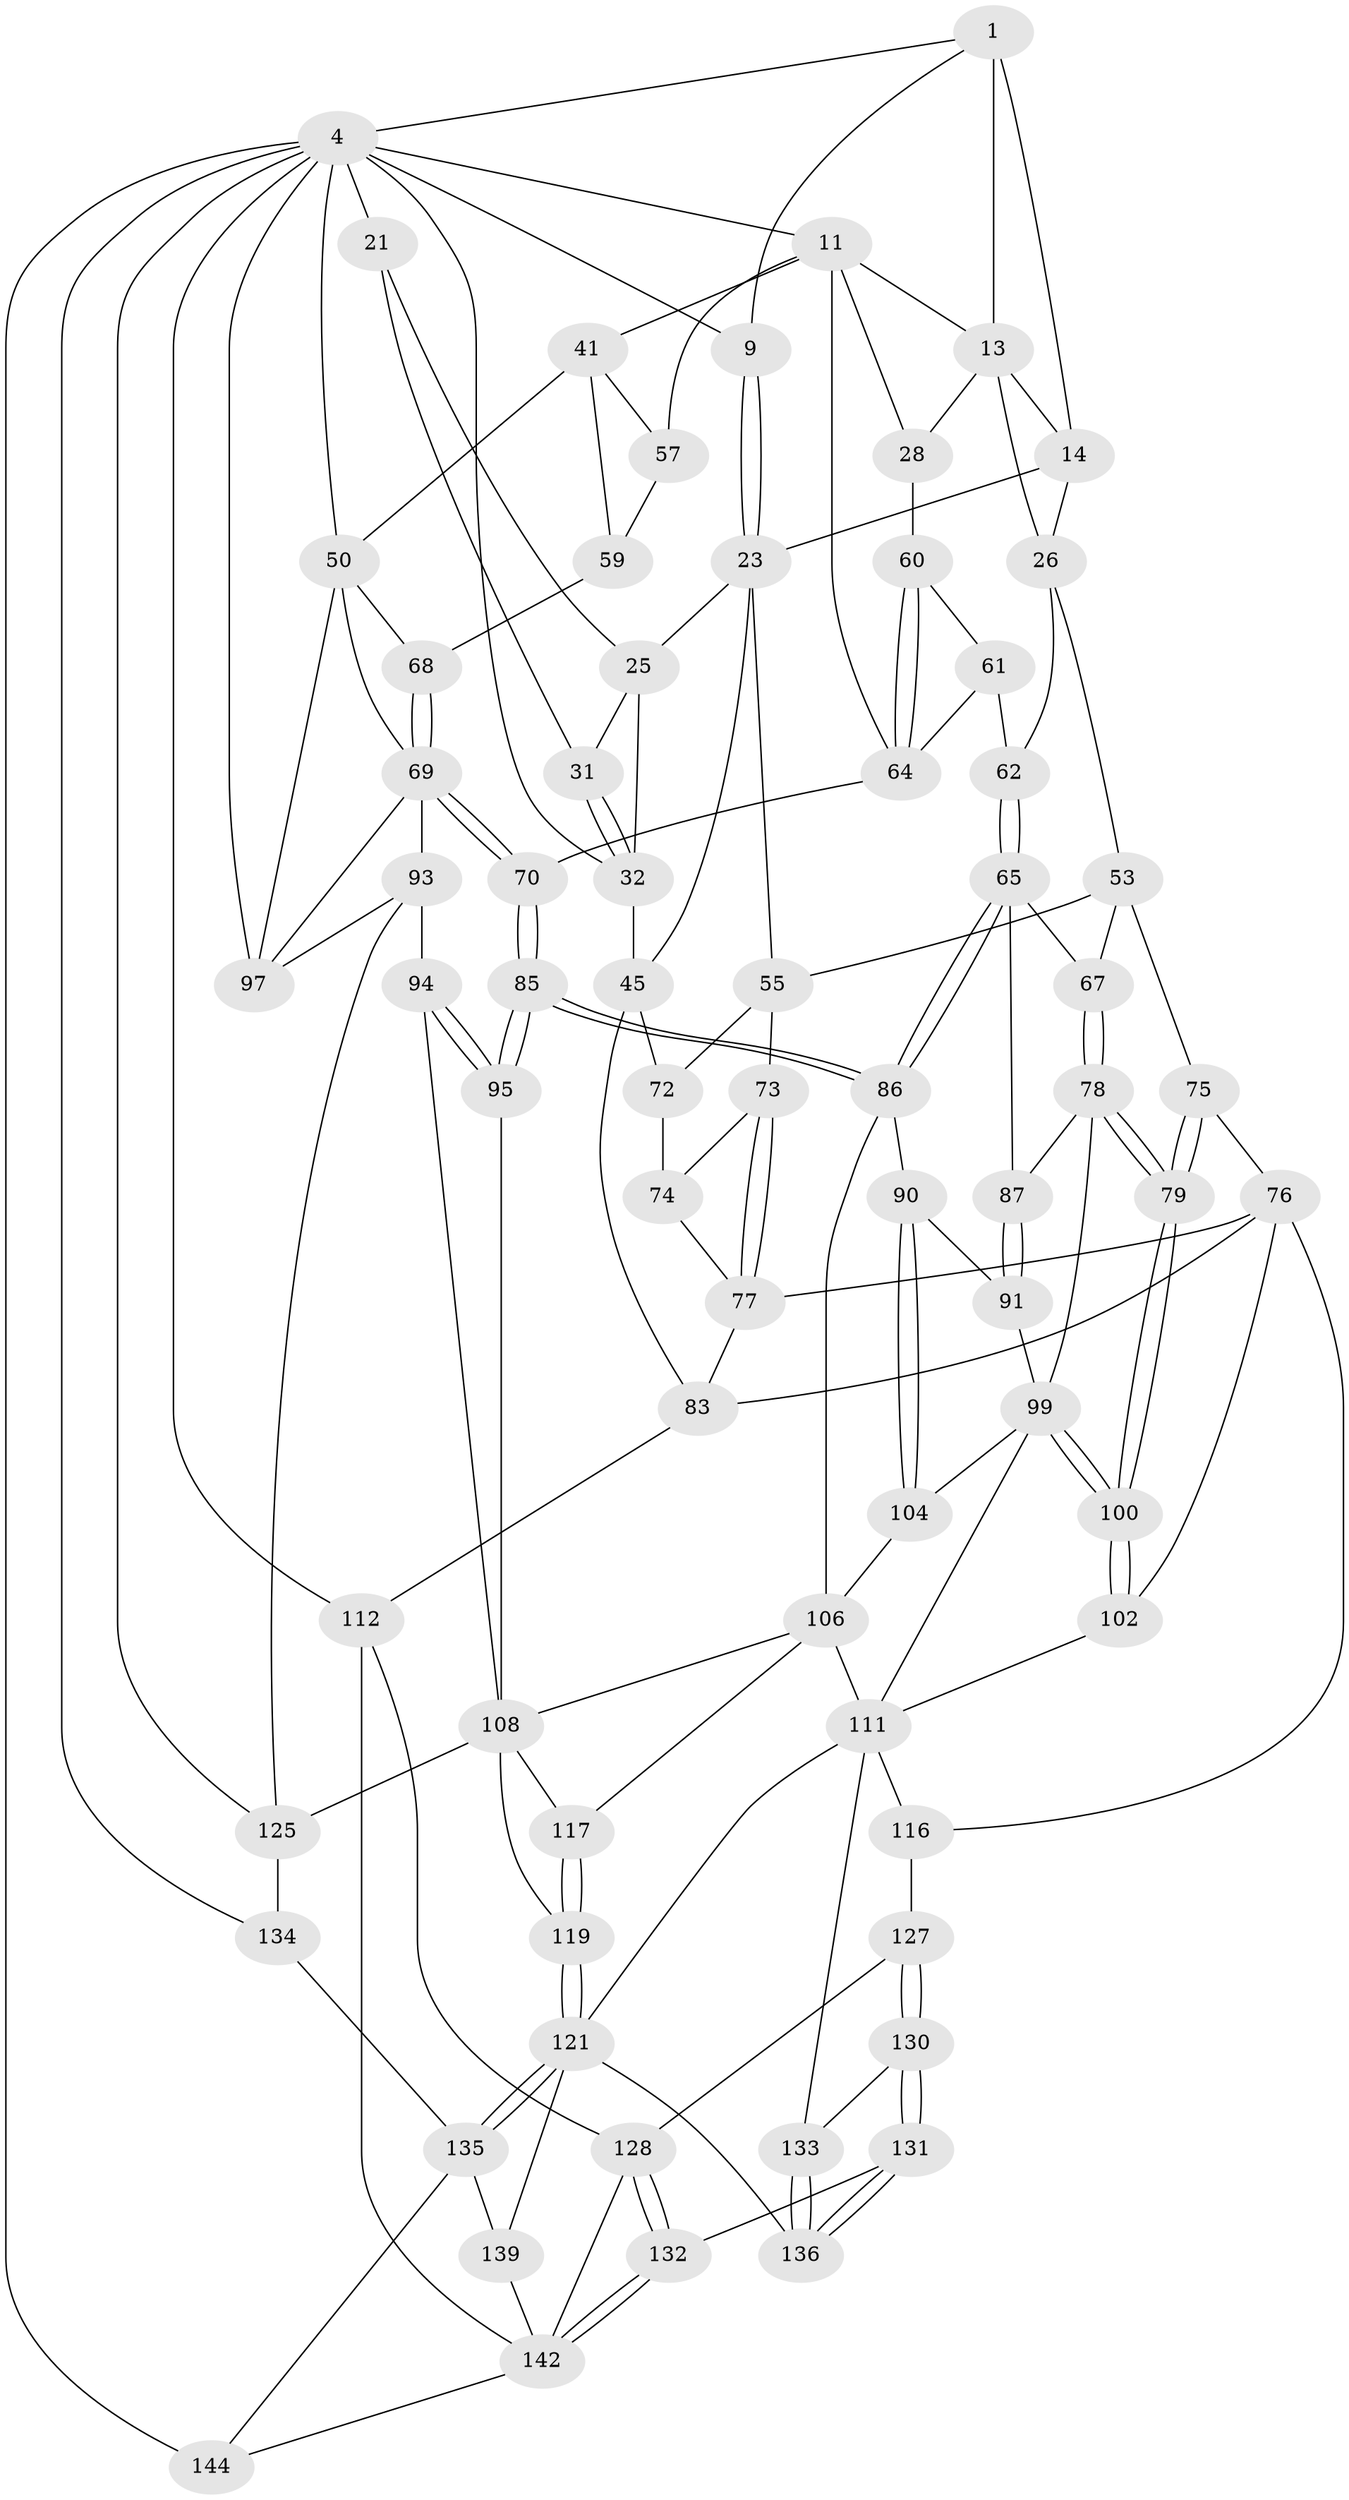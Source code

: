 // original degree distribution, {3: 0.013888888888888888, 4: 0.25, 5: 0.5138888888888888, 6: 0.2222222222222222}
// Generated by graph-tools (version 1.1) at 2025/17/03/09/25 04:17:01]
// undirected, 72 vertices, 165 edges
graph export_dot {
graph [start="1"]
  node [color=gray90,style=filled];
  1 [pos="+0.3362421092333914+0",super="+2+8"];
  4 [pos="+0.8113721192805717+0",super="+5"];
  9 [pos="+0.17305344152215343+0.02143002246631313"];
  11 [pos="+0.7973079839595363+0.087386428229561",super="+12+34"];
  13 [pos="+0.6543783271186739+0.07715702394718262",super="+17"];
  14 [pos="+0.49760032449583996+0",super="+15"];
  21 [pos="+0+0.06952071628369781",super="+22"];
  23 [pos="+0.22306830842611494+0.14210094382243932",super="+24"];
  25 [pos="+0.12573828754073135+0.1372977569933112",super="+30"];
  26 [pos="+0.48236150188223903+0.19102851189855766",super="+27+46"];
  28 [pos="+0.6688629876788071+0.1837428141194869",super="+37"];
  31 [pos="+0.05807672505884475+0.12354431149413987"];
  32 [pos="+0.02433252875167295+0.17640260357019424",super="+40+33"];
  41 [pos="+0.9086374561057532+0.17228961644004198",super="+42+52"];
  45 [pos="+0.05935033043354773+0.2498537846843564",super="+48"];
  50 [pos="+1+0.23631830679841087",super="+80+51"];
  53 [pos="+0.38729127858963125+0.24747933602433125",super="+54"];
  55 [pos="+0.1902518763557778+0.24540058331889647",super="+56"];
  57 [pos="+0.8563382330226775+0.270211333784669"];
  59 [pos="+0.9443891435220488+0.24608585075316886",super="+63"];
  60 [pos="+0.7094594316614238+0.22347707012585782"];
  61 [pos="+0.6735726785897816+0.2896099887837725"];
  62 [pos="+0.5859328384599602+0.3083980532377814"];
  64 [pos="+0.7831940071273202+0.2968292449345517",super="+71"];
  65 [pos="+0.5855452346226668+0.30981739734657926",super="+66"];
  67 [pos="+0.42590767134052415+0.2818277775727659"];
  68 [pos="+0.8999153154387816+0.3219030276642804"];
  69 [pos="+0.9107809672266121+0.3678227965121304",super="+81"];
  70 [pos="+0.7598807511027442+0.40195876438419476"];
  72 [pos="+0.11138565634708024+0.3246714481039879"];
  73 [pos="+0.18116979109540118+0.3120229893252163"];
  74 [pos="+0.12292532237795491+0.3586327054438858"];
  75 [pos="+0.32928967851710783+0.366001684072315"];
  76 [pos="+0.28196325084728346+0.3963611202778328",super="+103"];
  77 [pos="+0.19237530265991737+0.4325600970485664",super="+82"];
  78 [pos="+0.4714614419340681+0.40249260740814924",super="+88"];
  79 [pos="+0.38943509925658454+0.43077418565161596"];
  83 [pos="+0.09373000903740901+0.5330344743792356",super="+84"];
  85 [pos="+0.752468637866496+0.41644219137613575"];
  86 [pos="+0.6665842646382186+0.4100724279704767",super="+89"];
  87 [pos="+0.5207466187973773+0.3893965237354463"];
  90 [pos="+0.5781692674944512+0.45208756524251364"];
  91 [pos="+0.5634507369345756+0.43888414468597137"];
  93 [pos="+0.9359201528915292+0.5664065292853308",super="+124"];
  94 [pos="+0.8312842846898237+0.5767188668837632"];
  95 [pos="+0.7692418020043303+0.49807664346264335"];
  97 [pos="+1+0.5826076661543491",super="+98"];
  99 [pos="+0.4974101292911095+0.4889055420542949",super="+101"];
  100 [pos="+0.3913495636019795+0.4482013759160384"];
  102 [pos="+0.38400466454327603+0.5075563120135551"];
  104 [pos="+0.5155620805283314+0.5320372034014209"];
  106 [pos="+0.6241840052896811+0.5312485076756726",super="+107"];
  108 [pos="+0.6349627128887185+0.537730293154665",super="+109+118"];
  111 [pos="+0.4352038387948673+0.5375337751749386",super="+114"];
  112 [pos="+0+0.6363246897904697"];
  116 [pos="+0.29859381766309323+0.6255251281532666"];
  117 [pos="+0.61162470135768+0.5981040732764666"];
  119 [pos="+0.6426709890134134+0.69847311098194"];
  121 [pos="+0.5826301744817092+0.7492019466935397",super="+122"];
  125 [pos="+0.9138667952930604+0.8194203582428244",super="+126"];
  127 [pos="+0.2715258684765842+0.7092066359764206"];
  128 [pos="+0.24806728630043712+0.7195924328951374",super="+129"];
  130 [pos="+0.2914592991867697+0.7699924022191847"];
  131 [pos="+0.2914956050182812+0.8298489556680807"];
  132 [pos="+0.16239538022141395+0.8643482071768103"];
  133 [pos="+0.43289316433457026+0.7518049994922443"];
  134 [pos="+0.7475542422659027+0.889548855339317"];
  135 [pos="+0.6514764455198503+0.8892599684942477",super="+138"];
  136 [pos="+0.3651251133406941+0.8858873754875628"];
  139 [pos="+0.4322290819898587+1"];
  142 [pos="+0.14299097028544586+0.8727770283588925",super="+143"];
  144 [pos="+0.8537261028445254+1"];
  1 -- 4;
  1 -- 13;
  1 -- 14 [weight=2];
  1 -- 9;
  4 -- 11 [weight=2];
  4 -- 32;
  4 -- 97;
  4 -- 134;
  4 -- 9;
  4 -- 144 [weight=2];
  4 -- 112;
  4 -- 50;
  4 -- 21 [weight=2];
  4 -- 125;
  9 -- 23;
  9 -- 23;
  11 -- 28 [weight=2];
  11 -- 13;
  11 -- 64;
  11 -- 41 [weight=2];
  11 -- 57;
  13 -- 26 [weight=3];
  13 -- 28;
  13 -- 14;
  14 -- 26;
  14 -- 23;
  21 -- 31;
  21 -- 25;
  23 -- 25;
  23 -- 55;
  23 -- 45;
  25 -- 32;
  25 -- 31;
  26 -- 53;
  26 -- 62;
  28 -- 60;
  31 -- 32;
  31 -- 32;
  32 -- 45 [weight=2];
  41 -- 59 [weight=2];
  41 -- 57;
  41 -- 50;
  45 -- 72;
  45 -- 83;
  50 -- 68;
  50 -- 69;
  50 -- 97;
  53 -- 67;
  53 -- 75;
  53 -- 55;
  55 -- 73;
  55 -- 72;
  57 -- 59;
  59 -- 68;
  60 -- 61;
  60 -- 64;
  60 -- 64;
  61 -- 62;
  61 -- 64;
  62 -- 65;
  62 -- 65;
  64 -- 70;
  65 -- 86;
  65 -- 86;
  65 -- 67;
  65 -- 87;
  67 -- 78;
  67 -- 78;
  68 -- 69;
  68 -- 69;
  69 -- 70;
  69 -- 70;
  69 -- 93;
  69 -- 97;
  70 -- 85;
  70 -- 85;
  72 -- 74;
  73 -- 74;
  73 -- 77;
  73 -- 77;
  74 -- 77;
  75 -- 76;
  75 -- 79;
  75 -- 79;
  76 -- 77;
  76 -- 116;
  76 -- 83;
  76 -- 102;
  77 -- 83;
  78 -- 79;
  78 -- 79;
  78 -- 99;
  78 -- 87;
  79 -- 100;
  79 -- 100;
  83 -- 112;
  85 -- 86;
  85 -- 86;
  85 -- 95;
  85 -- 95;
  86 -- 90;
  86 -- 106;
  87 -- 91;
  87 -- 91;
  90 -- 91;
  90 -- 104;
  90 -- 104;
  91 -- 99;
  93 -- 94;
  93 -- 97;
  93 -- 125;
  94 -- 95;
  94 -- 95;
  94 -- 108;
  95 -- 108;
  99 -- 100;
  99 -- 100;
  99 -- 104;
  99 -- 111;
  100 -- 102;
  100 -- 102;
  102 -- 111;
  104 -- 106;
  106 -- 108;
  106 -- 117;
  106 -- 111;
  108 -- 117;
  108 -- 125;
  108 -- 119;
  111 -- 116;
  111 -- 133;
  111 -- 121;
  112 -- 142;
  112 -- 128;
  116 -- 127;
  117 -- 119;
  117 -- 119;
  119 -- 121;
  119 -- 121;
  121 -- 135;
  121 -- 135;
  121 -- 136;
  121 -- 139;
  125 -- 134;
  127 -- 128;
  127 -- 130;
  127 -- 130;
  128 -- 132;
  128 -- 132;
  128 -- 142;
  130 -- 131;
  130 -- 131;
  130 -- 133;
  131 -- 132;
  131 -- 136;
  131 -- 136;
  132 -- 142;
  132 -- 142;
  133 -- 136;
  133 -- 136;
  134 -- 135;
  135 -- 144;
  135 -- 139;
  139 -- 142;
  142 -- 144;
}
